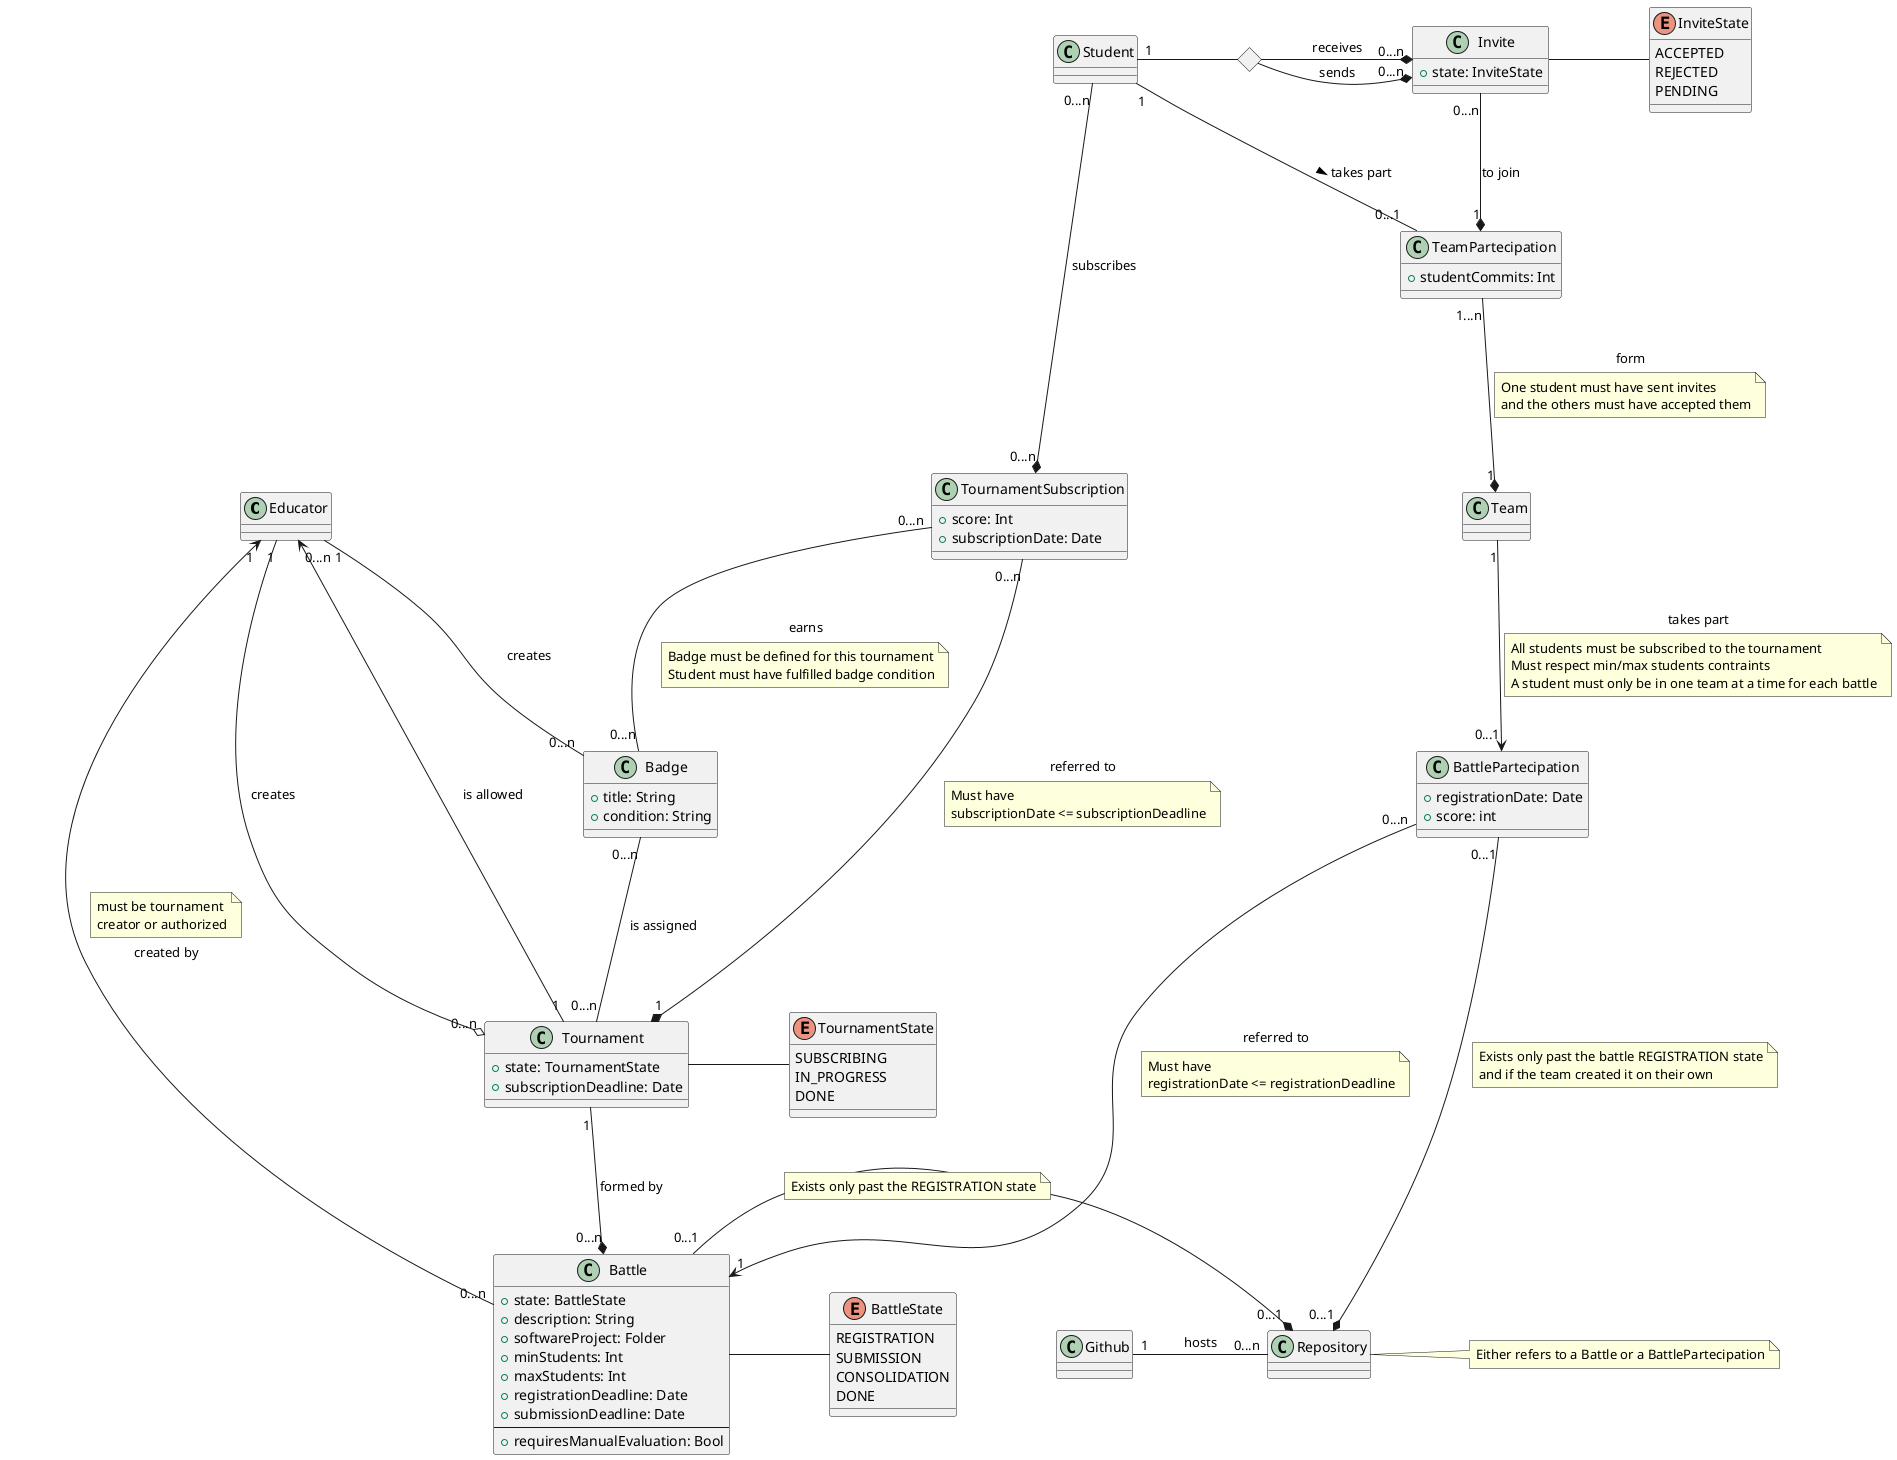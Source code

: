 @startuml

skinparam nodesep 100
skinparam ranksep 100

class Educator {
}

class Student {
}

<> inviteDiamond

Student "1" - inviteDiamond
inviteDiamond -* "0...n" Invite: sends
inviteDiamond -* "0...n" Invite: receives
Invite "0...n" -* "1" TeamPartecipation: to join

Invite - InviteState

class Invite {
  +state: InviteState
}

enum InviteState {
    ACCEPTED
    REJECTED
    PENDING
}

Student "1" -down- "0...1" TeamPartecipation: > takes part

class TeamPartecipation {
  +studentCommits: Int
}

TeamPartecipation "1...n" -down-* "1" Team: form
note on link
One student must have sent invites
and the others must have accepted them
end note

class Team {
}

Team "1" -down-> "0...1" BattlePartecipation: takes part
note on link
All students must be subscribed to the tournament
Must respect min/max students contraints
A student must only be in one team at a time for each battle
end note

class BattlePartecipation {
  +registrationDate: Date
  +score: int
}

Student "0...n" -down-* "0...n" TournamentSubscription: subscribes

class TournamentSubscription {
  +score: Int
  +subscriptionDate: Date
}

TournamentSubscription "0...n" -down-* "1" Tournament: referred to
note on link
Must have
subscriptionDate <= subscriptionDeadline
end note

class Tournament {
  +state: TournamentState
  +subscriptionDeadline: Date
}

enum TournamentState {
  SUBSCRIBING
  IN_PROGRESS
  DONE
}

BattlePartecipation "0...n" -down--> "1" Battle: referred to
note on link
Must have 
registrationDate <= registrationDeadline
end note

class Battle {
  +state: BattleState
  +description: String
  +softwareProject: Folder
  +minStudents: Int
  +maxStudents: Int
  +registrationDeadline: Date
  +submissionDeadline: Date
  ----
  +requiresManualEvaluation: Bool
}

enum BattleState {
  REGISTRATION
  SUBMISSION
  CONSOLIDATION
  DONE
}

class Repository {
}
note right: Either refers to a Battle or a BattlePartecipation

class Github {
}

class Badge {
  +title: String
  +condition: String
}

Educator "1" --o "0...n" Tournament: creates
Educator "0...n" <-- "1" Tournament : is allowed
Educator "1" <-- "0...n" Battle : created by
note top on link 
must be tournament 
creator or authorized
end note

Tournament - TournamentState

Tournament "1" --* "0...n" Battle: formed by

Battle - BattleState

Battle "0...1" -* "0...1" Repository
note on link
Exists only past the REGISTRATION state
end note

BattlePartecipation "0...1" -* "0...1" Repository
note on link
Exists only past the battle REGISTRATION state
and if the team created it on their own
end note

Github "1" - "0...n" Repository: hosts

TournamentSubscription "0...n" -- "0...n" Badge : earns
note on link
Badge must be defined for this tournament
Student must have fulfilled badge condition
end note

Educator "1" -- "0...n" Badge : creates
Badge "0...n" -- "0...n" Tournament : is assigned

@enduml